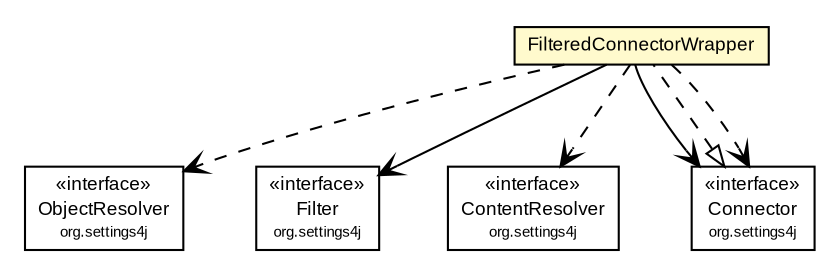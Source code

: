 #!/usr/local/bin/dot
#
# Class diagram 
# Generated by UmlGraph version 4.6 (http://www.spinellis.gr/sw/umlgraph)
#

digraph G {
	edge [fontname="arial",fontsize=10,labelfontname="arial",labelfontsize=10];
	node [fontname="arial",fontsize=10,shape=plaintext];
	// org.settings4j.connector.FilteredConnectorWrapper
	c1075 [label=<<table border="0" cellborder="1" cellspacing="0" cellpadding="2" port="p" bgcolor="lemonChiffon" href="./FilteredConnectorWrapper.html">
		<tr><td><table border="0" cellspacing="0" cellpadding="1">
			<tr><td> FilteredConnectorWrapper </td></tr>
		</table></td></tr>
		</table>>, fontname="arial", fontcolor="black", fontsize=9.0];
	// org.settings4j.ObjectResolver
	c1091 [label=<<table border="0" cellborder="1" cellspacing="0" cellpadding="2" port="p" href="../ObjectResolver.html">
		<tr><td><table border="0" cellspacing="0" cellpadding="1">
			<tr><td> &laquo;interface&raquo; </td></tr>
			<tr><td> ObjectResolver </td></tr>
			<tr><td><font point-size="7.0"> org.settings4j </font></td></tr>
		</table></td></tr>
		</table>>, fontname="arial", fontcolor="black", fontsize=9.0];
	// org.settings4j.Filter
	c1092 [label=<<table border="0" cellborder="1" cellspacing="0" cellpadding="2" port="p" href="../Filter.html">
		<tr><td><table border="0" cellspacing="0" cellpadding="1">
			<tr><td> &laquo;interface&raquo; </td></tr>
			<tr><td> Filter </td></tr>
			<tr><td><font point-size="7.0"> org.settings4j </font></td></tr>
		</table></td></tr>
		</table>>, fontname="arial", fontcolor="black", fontsize=9.0];
	// org.settings4j.ContentResolver
	c1093 [label=<<table border="0" cellborder="1" cellspacing="0" cellpadding="2" port="p" href="../ContentResolver.html">
		<tr><td><table border="0" cellspacing="0" cellpadding="1">
			<tr><td> &laquo;interface&raquo; </td></tr>
			<tr><td> ContentResolver </td></tr>
			<tr><td><font point-size="7.0"> org.settings4j </font></td></tr>
		</table></td></tr>
		</table>>, fontname="arial", fontcolor="black", fontsize=9.0];
	// org.settings4j.Connector
	c1095 [label=<<table border="0" cellborder="1" cellspacing="0" cellpadding="2" port="p" href="../Connector.html">
		<tr><td><table border="0" cellspacing="0" cellpadding="1">
			<tr><td> &laquo;interface&raquo; </td></tr>
			<tr><td> Connector </td></tr>
			<tr><td><font point-size="7.0"> org.settings4j </font></td></tr>
		</table></td></tr>
		</table>>, fontname="arial", fontcolor="black", fontsize=9.0];
	//org.settings4j.connector.FilteredConnectorWrapper implements org.settings4j.Connector
	c1095:p -> c1075:p [dir=back,arrowtail=empty,style=dashed];
	// org.settings4j.connector.FilteredConnectorWrapper NAVASSOC org.settings4j.Connector
	c1075:p -> c1095:p [taillabel="", label="", headlabel="", fontname="arial", fontcolor="black", fontsize=10.0, color="black", arrowhead=open];
	// org.settings4j.connector.FilteredConnectorWrapper NAVASSOC org.settings4j.Filter
	c1075:p -> c1092:p [taillabel="", label="", headlabel="", fontname="arial", fontcolor="black", fontsize=10.0, color="black", arrowhead=open];
	// org.settings4j.connector.FilteredConnectorWrapper DEPEND org.settings4j.ObjectResolver
	c1075:p -> c1091:p [taillabel="", label="", headlabel="", fontname="arial", fontcolor="black", fontsize=10.0, color="black", arrowhead=open, style=dashed];
	// org.settings4j.connector.FilteredConnectorWrapper DEPEND org.settings4j.Connector
	c1075:p -> c1095:p [taillabel="", label="", headlabel="", fontname="arial", fontcolor="black", fontsize=10.0, color="black", arrowhead=open, style=dashed];
	// org.settings4j.connector.FilteredConnectorWrapper DEPEND org.settings4j.ContentResolver
	c1075:p -> c1093:p [taillabel="", label="", headlabel="", fontname="arial", fontcolor="black", fontsize=10.0, color="black", arrowhead=open, style=dashed];
}

